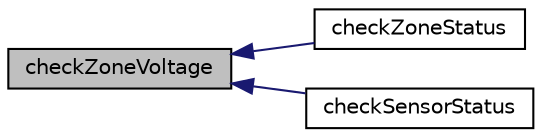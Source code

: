 digraph "checkZoneVoltage"
{
  edge [fontname="Helvetica",fontsize="10",labelfontname="Helvetica",labelfontsize="10"];
  node [fontname="Helvetica",fontsize="10",shape=record];
  rankdir="LR";
  Node7 [label="checkZoneVoltage",height=0.2,width=0.4,color="black", fillcolor="grey75", style="filled", fontcolor="black"];
  Node7 -> Node8 [dir="back",color="midnightblue",fontsize="10",style="solid",fontname="Helvetica"];
  Node8 [label="checkZoneStatus",height=0.2,width=0.4,color="black", fillcolor="white", style="filled",URL="$sketch__alarme_8cpp.html#aff4cfb904822ceff6af77f5cff9e23c5",tooltip="Função para verificar Status da Zona do Alarme. "];
  Node7 -> Node9 [dir="back",color="midnightblue",fontsize="10",style="solid",fontname="Helvetica"];
  Node9 [label="checkSensorStatus",height=0.2,width=0.4,color="black", fillcolor="white", style="filled",URL="$sketch__alarme_8cpp.html#a03dd67e04c86582dfa62ae1c4a37fd90",tooltip="Função para verificar se o sensor esta aberto (disparado) ou fechado. "];
}
